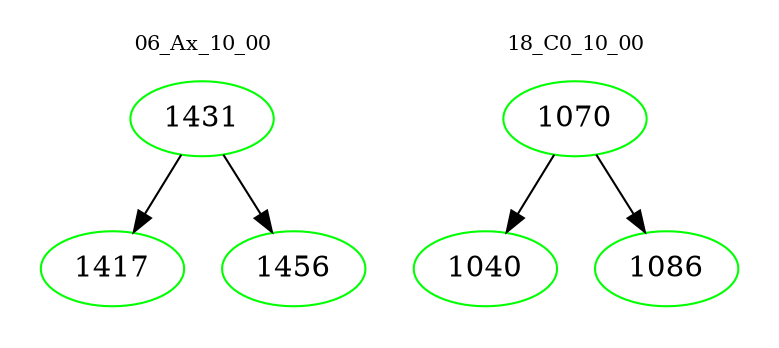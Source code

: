 digraph{
subgraph cluster_0 {
color = white
label = "06_Ax_10_00";
fontsize=10;
T0_1431 [label="1431", color="green"]
T0_1431 -> T0_1417 [color="black"]
T0_1417 [label="1417", color="green"]
T0_1431 -> T0_1456 [color="black"]
T0_1456 [label="1456", color="green"]
}
subgraph cluster_1 {
color = white
label = "18_C0_10_00";
fontsize=10;
T1_1070 [label="1070", color="green"]
T1_1070 -> T1_1040 [color="black"]
T1_1040 [label="1040", color="green"]
T1_1070 -> T1_1086 [color="black"]
T1_1086 [label="1086", color="green"]
}
}
